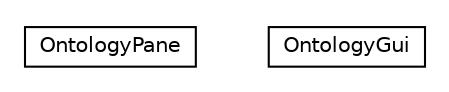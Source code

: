 #!/usr/local/bin/dot
#
# Class diagram 
# Generated by UMLGraph version R5_6-24-gf6e263 (http://www.umlgraph.org/)
#

digraph G {
	edge [fontname="Helvetica",fontsize=10,labelfontname="Helvetica",labelfontsize=10];
	node [fontname="Helvetica",fontsize=10,shape=plaintext];
	nodesep=0.25;
	ranksep=0.5;
	// org.universAAL.tools.logmonitor.ontology.gui.OntologyPane
	c1341889 [label=<<table title="org.universAAL.tools.logmonitor.ontology.gui.OntologyPane" border="0" cellborder="1" cellspacing="0" cellpadding="2" port="p" href="./OntologyPane.html">
		<tr><td><table border="0" cellspacing="0" cellpadding="1">
<tr><td align="center" balign="center"> OntologyPane </td></tr>
		</table></td></tr>
		</table>>, URL="./OntologyPane.html", fontname="Helvetica", fontcolor="black", fontsize=10.0];
	// org.universAAL.tools.logmonitor.ontology.gui.OntologyGui
	c1341890 [label=<<table title="org.universAAL.tools.logmonitor.ontology.gui.OntologyGui" border="0" cellborder="1" cellspacing="0" cellpadding="2" port="p" href="./OntologyGui.html">
		<tr><td><table border="0" cellspacing="0" cellpadding="1">
<tr><td align="center" balign="center"> OntologyGui </td></tr>
		</table></td></tr>
		</table>>, URL="./OntologyGui.html", fontname="Helvetica", fontcolor="black", fontsize=10.0];
}

